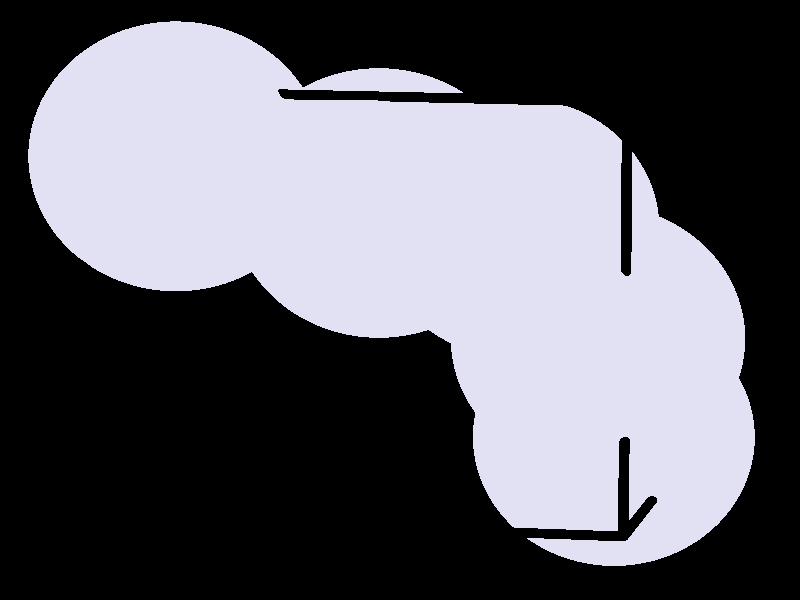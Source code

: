 #include "colors.inc"
#include "finish.inc"

global_settings {assumed_gamma 1 max_trace_level 6}
background {color White transmit 1.0}
camera {perspective
  right -7.35*x up 6.03*y
  direction 50.00*z
  location <0,0,50.00> look_at <0,0,0>}


light_source {<  2.00,   3.00,  40.00> color White
  area_light <0.70, 0, 0>, <0, 0.70, 0>, 3, 3
  adaptive 1 jitter}
// no fog
#declare simple = finish {phong 0.7}
#declare pale = finish {ambient 0.5 diffuse 0.85 roughness 0.001 specular 0.200 }
#declare intermediate = finish {ambient 0.3 diffuse 0.6 specular 0.1 roughness 0.04}
#declare vmd = finish {ambient 0.0 diffuse 0.65 phong 0.1 phong_size 40.0 specular 0.5 }
#declare jmol = finish {ambient 0.2 diffuse 0.6 specular 1 roughness 0.001 metallic}
#declare ase2 = finish {ambient 0.05 brilliance 3 diffuse 0.6 metallic specular 0.7 roughness 0.04 reflection 0.15}
#declare ase3 = finish {ambient 0.15 brilliance 2 diffuse 0.6 metallic specular 1.0 roughness 0.001 reflection 0.0}
#declare glass = finish {ambient 0.05 diffuse 0.3 specular 1.0 roughness 0.001}
#declare glass2 = finish {ambient 0.01 diffuse 0.3 specular 1.0 reflection 0.25 roughness 0.001}
#declare Rcell = 0.050;
#declare Rbond = 0.100;

#macro atom(LOC, R, COL, TRANS, FIN)
  sphere{LOC, R texture{pigment{color COL transmit TRANS} finish{FIN}}}
#end
#macro constrain(LOC, R, COL, TRANS FIN)
union{torus{R, Rcell rotate 45*z texture{pigment{color COL transmit TRANS} finish{FIN}}}
     torus{R, Rcell rotate -45*z texture{pigment{color COL transmit TRANS} finish{FIN}}}
     translate LOC}
#end

cylinder {< -2.96,  -2.25,  -1.63>, < -2.29,  -1.68,  -5.14>, Rcell pigment {Black}}
cylinder {< -2.95,   2.15,  -0.92>, < -2.28,   2.72,  -4.44>, Rcell pigment {Black}}
cylinder {<  2.09,   1.99,   0.01>, <  2.76,   2.55,  -3.50>, Rcell pigment {Black}}
cylinder {<  2.08,  -2.41,  -0.69>, <  2.75,  -1.85,  -4.21>, Rcell pigment {Black}}
cylinder {< -2.96,  -2.25,  -1.63>, < -2.95,   2.15,  -0.92>, Rcell pigment {Black}}
cylinder {< -2.29,  -1.68,  -5.14>, < -2.28,   2.72,  -4.44>, Rcell pigment {Black}}
cylinder {<  2.75,  -1.85,  -4.21>, <  2.76,   2.55,  -3.50>, Rcell pigment {Black}}
cylinder {<  2.08,  -2.41,  -0.69>, <  2.09,   1.99,   0.01>, Rcell pigment {Black}}
cylinder {< -2.96,  -2.25,  -1.63>, <  2.08,  -2.41,  -0.69>, Rcell pigment {Black}}
cylinder {< -2.29,  -1.68,  -5.14>, <  2.75,  -1.85,  -4.21>, Rcell pigment {Black}}
cylinder {< -2.28,   2.72,  -4.44>, <  2.76,   2.55,  -3.50>, Rcell pigment {Black}}
cylinder {< -2.95,   2.15,  -0.92>, <  2.09,   1.99,   0.01>, Rcell pigment {Black}}
atom(< -2.11,   1.48,  -1.29>, 1.39, rgb <0.75, 0.75, 0.90>, 0.0, ase2) // #0
atom(<  2.11,  -1.48,  -3.73>, 1.39, rgb <0.75, 0.75, 0.90>, 0.0, ase2) // #1
atom(<  1.87,  -0.40,  -1.43>, 1.39, rgb <0.75, 0.75, 0.90>, 0.0, ase2) // #2
atom(<  1.14,   0.77,  -3.14>, 1.39, rgb <0.75, 0.75, 0.90>, 0.0, ase2) // #3
atom(< -0.20,   1.00,  -1.33>, 1.39, rgb <0.75, 0.75, 0.90>, 0.0, ase2) // #4

// no constraints
